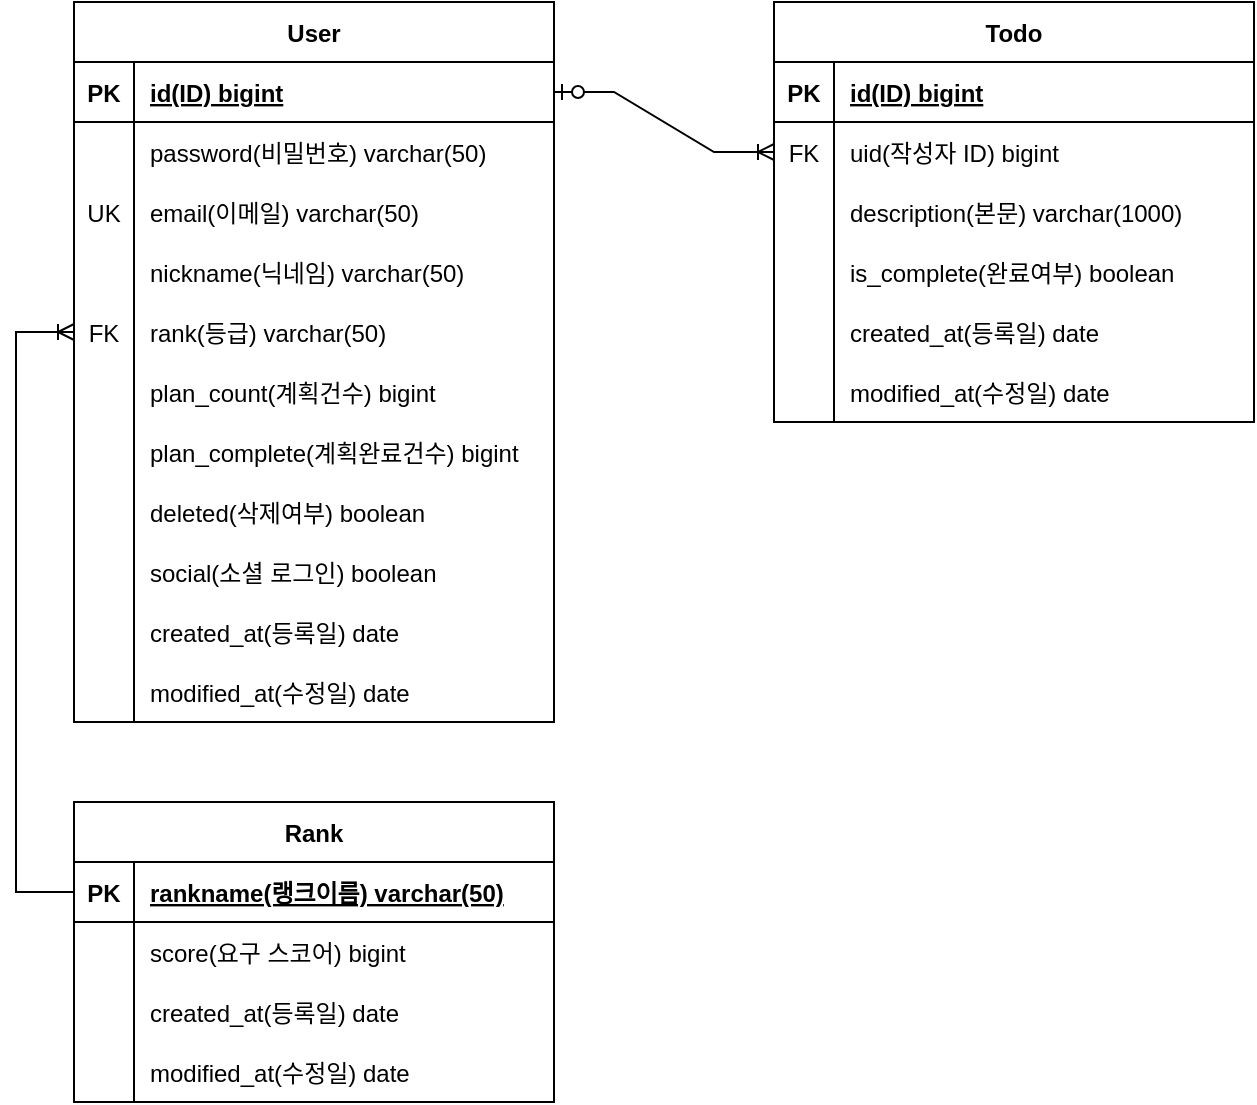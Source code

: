 <mxfile version="21.0.4" type="device"><diagram name="페이지-1" id="YQRJTnekkFd-WEFQAHeL"><mxGraphModel dx="1434" dy="764" grid="1" gridSize="10" guides="1" tooltips="1" connect="1" arrows="1" fold="1" page="1" pageScale="1" pageWidth="827" pageHeight="1169" math="0" shadow="0"><root><mxCell id="0"/><mxCell id="1" parent="0"/><mxCell id="dXFL_l1qAv6uKY_AvXay-1" value="User" style="shape=table;startSize=30;container=1;collapsible=1;childLayout=tableLayout;fixedRows=1;rowLines=0;fontStyle=1;align=center;resizeLast=1;" vertex="1" parent="1"><mxGeometry x="119" y="70" width="240" height="360" as="geometry"/></mxCell><mxCell id="dXFL_l1qAv6uKY_AvXay-2" value="" style="shape=tableRow;horizontal=0;startSize=0;swimlaneHead=0;swimlaneBody=0;fillColor=none;collapsible=0;dropTarget=0;points=[[0,0.5],[1,0.5]];portConstraint=eastwest;top=0;left=0;right=0;bottom=1;" vertex="1" parent="dXFL_l1qAv6uKY_AvXay-1"><mxGeometry y="30" width="240" height="30" as="geometry"/></mxCell><mxCell id="dXFL_l1qAv6uKY_AvXay-3" value="PK" style="shape=partialRectangle;connectable=0;fillColor=none;top=0;left=0;bottom=0;right=0;fontStyle=1;overflow=hidden;" vertex="1" parent="dXFL_l1qAv6uKY_AvXay-2"><mxGeometry width="30" height="30" as="geometry"><mxRectangle width="30" height="30" as="alternateBounds"/></mxGeometry></mxCell><mxCell id="dXFL_l1qAv6uKY_AvXay-4" value="id(ID) bigint" style="shape=partialRectangle;connectable=0;fillColor=none;top=0;left=0;bottom=0;right=0;align=left;spacingLeft=6;fontStyle=5;overflow=hidden;" vertex="1" parent="dXFL_l1qAv6uKY_AvXay-2"><mxGeometry x="30" width="210" height="30" as="geometry"><mxRectangle width="210" height="30" as="alternateBounds"/></mxGeometry></mxCell><mxCell id="dXFL_l1qAv6uKY_AvXay-5" value="" style="shape=tableRow;horizontal=0;startSize=0;swimlaneHead=0;swimlaneBody=0;fillColor=none;collapsible=0;dropTarget=0;points=[[0,0.5],[1,0.5]];portConstraint=eastwest;top=0;left=0;right=0;bottom=0;" vertex="1" parent="dXFL_l1qAv6uKY_AvXay-1"><mxGeometry y="60" width="240" height="30" as="geometry"/></mxCell><mxCell id="dXFL_l1qAv6uKY_AvXay-6" value="" style="shape=partialRectangle;connectable=0;fillColor=none;top=0;left=0;bottom=0;right=0;editable=1;overflow=hidden;" vertex="1" parent="dXFL_l1qAv6uKY_AvXay-5"><mxGeometry width="30" height="30" as="geometry"><mxRectangle width="30" height="30" as="alternateBounds"/></mxGeometry></mxCell><mxCell id="dXFL_l1qAv6uKY_AvXay-7" value="password(비밀번호) varchar(50)" style="shape=partialRectangle;connectable=0;fillColor=none;top=0;left=0;bottom=0;right=0;align=left;spacingLeft=6;overflow=hidden;" vertex="1" parent="dXFL_l1qAv6uKY_AvXay-5"><mxGeometry x="30" width="210" height="30" as="geometry"><mxRectangle width="210" height="30" as="alternateBounds"/></mxGeometry></mxCell><mxCell id="dXFL_l1qAv6uKY_AvXay-8" value="" style="shape=tableRow;horizontal=0;startSize=0;swimlaneHead=0;swimlaneBody=0;fillColor=none;collapsible=0;dropTarget=0;points=[[0,0.5],[1,0.5]];portConstraint=eastwest;top=0;left=0;right=0;bottom=0;" vertex="1" parent="dXFL_l1qAv6uKY_AvXay-1"><mxGeometry y="90" width="240" height="30" as="geometry"/></mxCell><mxCell id="dXFL_l1qAv6uKY_AvXay-9" value="UK" style="shape=partialRectangle;connectable=0;fillColor=none;top=0;left=0;bottom=0;right=0;editable=1;overflow=hidden;" vertex="1" parent="dXFL_l1qAv6uKY_AvXay-8"><mxGeometry width="30" height="30" as="geometry"><mxRectangle width="30" height="30" as="alternateBounds"/></mxGeometry></mxCell><mxCell id="dXFL_l1qAv6uKY_AvXay-10" value="email(이메일) varchar(50)" style="shape=partialRectangle;connectable=0;fillColor=none;top=0;left=0;bottom=0;right=0;align=left;spacingLeft=6;overflow=hidden;" vertex="1" parent="dXFL_l1qAv6uKY_AvXay-8"><mxGeometry x="30" width="210" height="30" as="geometry"><mxRectangle width="210" height="30" as="alternateBounds"/></mxGeometry></mxCell><mxCell id="dXFL_l1qAv6uKY_AvXay-11" value="" style="shape=tableRow;horizontal=0;startSize=0;swimlaneHead=0;swimlaneBody=0;fillColor=none;collapsible=0;dropTarget=0;points=[[0,0.5],[1,0.5]];portConstraint=eastwest;top=0;left=0;right=0;bottom=0;" vertex="1" parent="dXFL_l1qAv6uKY_AvXay-1"><mxGeometry y="120" width="240" height="30" as="geometry"/></mxCell><mxCell id="dXFL_l1qAv6uKY_AvXay-12" value="" style="shape=partialRectangle;connectable=0;fillColor=none;top=0;left=0;bottom=0;right=0;editable=1;overflow=hidden;" vertex="1" parent="dXFL_l1qAv6uKY_AvXay-11"><mxGeometry width="30" height="30" as="geometry"><mxRectangle width="30" height="30" as="alternateBounds"/></mxGeometry></mxCell><mxCell id="dXFL_l1qAv6uKY_AvXay-13" value="nickname(닉네임) varchar(50)" style="shape=partialRectangle;connectable=0;fillColor=none;top=0;left=0;bottom=0;right=0;align=left;spacingLeft=6;overflow=hidden;" vertex="1" parent="dXFL_l1qAv6uKY_AvXay-11"><mxGeometry x="30" width="210" height="30" as="geometry"><mxRectangle width="210" height="30" as="alternateBounds"/></mxGeometry></mxCell><mxCell id="dXFL_l1qAv6uKY_AvXay-26" value="" style="shape=tableRow;horizontal=0;startSize=0;swimlaneHead=0;swimlaneBody=0;fillColor=none;collapsible=0;dropTarget=0;points=[[0,0.5],[1,0.5]];portConstraint=eastwest;top=0;left=0;right=0;bottom=0;" vertex="1" parent="dXFL_l1qAv6uKY_AvXay-1"><mxGeometry y="150" width="240" height="30" as="geometry"/></mxCell><mxCell id="dXFL_l1qAv6uKY_AvXay-27" value="FK" style="shape=partialRectangle;connectable=0;fillColor=none;top=0;left=0;bottom=0;right=0;editable=1;overflow=hidden;" vertex="1" parent="dXFL_l1qAv6uKY_AvXay-26"><mxGeometry width="30" height="30" as="geometry"><mxRectangle width="30" height="30" as="alternateBounds"/></mxGeometry></mxCell><mxCell id="dXFL_l1qAv6uKY_AvXay-28" value="rank(등급) varchar(50)" style="shape=partialRectangle;connectable=0;fillColor=none;top=0;left=0;bottom=0;right=0;align=left;spacingLeft=6;overflow=hidden;" vertex="1" parent="dXFL_l1qAv6uKY_AvXay-26"><mxGeometry x="30" width="210" height="30" as="geometry"><mxRectangle width="210" height="30" as="alternateBounds"/></mxGeometry></mxCell><mxCell id="dXFL_l1qAv6uKY_AvXay-29" value="" style="shape=tableRow;horizontal=0;startSize=0;swimlaneHead=0;swimlaneBody=0;fillColor=none;collapsible=0;dropTarget=0;points=[[0,0.5],[1,0.5]];portConstraint=eastwest;top=0;left=0;right=0;bottom=0;" vertex="1" parent="dXFL_l1qAv6uKY_AvXay-1"><mxGeometry y="180" width="240" height="30" as="geometry"/></mxCell><mxCell id="dXFL_l1qAv6uKY_AvXay-30" value="" style="shape=partialRectangle;connectable=0;fillColor=none;top=0;left=0;bottom=0;right=0;editable=1;overflow=hidden;" vertex="1" parent="dXFL_l1qAv6uKY_AvXay-29"><mxGeometry width="30" height="30" as="geometry"><mxRectangle width="30" height="30" as="alternateBounds"/></mxGeometry></mxCell><mxCell id="dXFL_l1qAv6uKY_AvXay-31" value="plan_count(계획건수) bigint" style="shape=partialRectangle;connectable=0;fillColor=none;top=0;left=0;bottom=0;right=0;align=left;spacingLeft=6;overflow=hidden;" vertex="1" parent="dXFL_l1qAv6uKY_AvXay-29"><mxGeometry x="30" width="210" height="30" as="geometry"><mxRectangle width="210" height="30" as="alternateBounds"/></mxGeometry></mxCell><mxCell id="dXFL_l1qAv6uKY_AvXay-32" value="" style="shape=tableRow;horizontal=0;startSize=0;swimlaneHead=0;swimlaneBody=0;fillColor=none;collapsible=0;dropTarget=0;points=[[0,0.5],[1,0.5]];portConstraint=eastwest;top=0;left=0;right=0;bottom=0;" vertex="1" parent="dXFL_l1qAv6uKY_AvXay-1"><mxGeometry y="210" width="240" height="30" as="geometry"/></mxCell><mxCell id="dXFL_l1qAv6uKY_AvXay-33" value="" style="shape=partialRectangle;connectable=0;fillColor=none;top=0;left=0;bottom=0;right=0;editable=1;overflow=hidden;" vertex="1" parent="dXFL_l1qAv6uKY_AvXay-32"><mxGeometry width="30" height="30" as="geometry"><mxRectangle width="30" height="30" as="alternateBounds"/></mxGeometry></mxCell><mxCell id="dXFL_l1qAv6uKY_AvXay-34" value="plan_complete(계획완료건수) bigint" style="shape=partialRectangle;connectable=0;fillColor=none;top=0;left=0;bottom=0;right=0;align=left;spacingLeft=6;overflow=hidden;" vertex="1" parent="dXFL_l1qAv6uKY_AvXay-32"><mxGeometry x="30" width="210" height="30" as="geometry"><mxRectangle width="210" height="30" as="alternateBounds"/></mxGeometry></mxCell><mxCell id="dXFL_l1qAv6uKY_AvXay-14" value="" style="shape=tableRow;horizontal=0;startSize=0;swimlaneHead=0;swimlaneBody=0;fillColor=none;collapsible=0;dropTarget=0;points=[[0,0.5],[1,0.5]];portConstraint=eastwest;top=0;left=0;right=0;bottom=0;" vertex="1" parent="dXFL_l1qAv6uKY_AvXay-1"><mxGeometry y="240" width="240" height="30" as="geometry"/></mxCell><mxCell id="dXFL_l1qAv6uKY_AvXay-15" value="" style="shape=partialRectangle;connectable=0;fillColor=none;top=0;left=0;bottom=0;right=0;editable=1;overflow=hidden;" vertex="1" parent="dXFL_l1qAv6uKY_AvXay-14"><mxGeometry width="30" height="30" as="geometry"><mxRectangle width="30" height="30" as="alternateBounds"/></mxGeometry></mxCell><mxCell id="dXFL_l1qAv6uKY_AvXay-16" value="deleted(삭제여부) boolean" style="shape=partialRectangle;connectable=0;fillColor=none;top=0;left=0;bottom=0;right=0;align=left;spacingLeft=6;overflow=hidden;" vertex="1" parent="dXFL_l1qAv6uKY_AvXay-14"><mxGeometry x="30" width="210" height="30" as="geometry"><mxRectangle width="210" height="30" as="alternateBounds"/></mxGeometry></mxCell><mxCell id="dXFL_l1qAv6uKY_AvXay-17" value="" style="shape=tableRow;horizontal=0;startSize=0;swimlaneHead=0;swimlaneBody=0;fillColor=none;collapsible=0;dropTarget=0;points=[[0,0.5],[1,0.5]];portConstraint=eastwest;top=0;left=0;right=0;bottom=0;" vertex="1" parent="dXFL_l1qAv6uKY_AvXay-1"><mxGeometry y="270" width="240" height="30" as="geometry"/></mxCell><mxCell id="dXFL_l1qAv6uKY_AvXay-18" value="" style="shape=partialRectangle;connectable=0;fillColor=none;top=0;left=0;bottom=0;right=0;editable=1;overflow=hidden;" vertex="1" parent="dXFL_l1qAv6uKY_AvXay-17"><mxGeometry width="30" height="30" as="geometry"><mxRectangle width="30" height="30" as="alternateBounds"/></mxGeometry></mxCell><mxCell id="dXFL_l1qAv6uKY_AvXay-19" value="social(소셜 로그인) boolean" style="shape=partialRectangle;connectable=0;fillColor=none;top=0;left=0;bottom=0;right=0;align=left;spacingLeft=6;overflow=hidden;" vertex="1" parent="dXFL_l1qAv6uKY_AvXay-17"><mxGeometry x="30" width="210" height="30" as="geometry"><mxRectangle width="210" height="30" as="alternateBounds"/></mxGeometry></mxCell><mxCell id="dXFL_l1qAv6uKY_AvXay-20" value="" style="shape=tableRow;horizontal=0;startSize=0;swimlaneHead=0;swimlaneBody=0;fillColor=none;collapsible=0;dropTarget=0;points=[[0,0.5],[1,0.5]];portConstraint=eastwest;top=0;left=0;right=0;bottom=0;" vertex="1" parent="dXFL_l1qAv6uKY_AvXay-1"><mxGeometry y="300" width="240" height="30" as="geometry"/></mxCell><mxCell id="dXFL_l1qAv6uKY_AvXay-21" value="" style="shape=partialRectangle;connectable=0;fillColor=none;top=0;left=0;bottom=0;right=0;editable=1;overflow=hidden;" vertex="1" parent="dXFL_l1qAv6uKY_AvXay-20"><mxGeometry width="30" height="30" as="geometry"><mxRectangle width="30" height="30" as="alternateBounds"/></mxGeometry></mxCell><mxCell id="dXFL_l1qAv6uKY_AvXay-22" value="created_at(등록일) date" style="shape=partialRectangle;connectable=0;fillColor=none;top=0;left=0;bottom=0;right=0;align=left;spacingLeft=6;overflow=hidden;" vertex="1" parent="dXFL_l1qAv6uKY_AvXay-20"><mxGeometry x="30" width="210" height="30" as="geometry"><mxRectangle width="210" height="30" as="alternateBounds"/></mxGeometry></mxCell><mxCell id="dXFL_l1qAv6uKY_AvXay-23" value="" style="shape=tableRow;horizontal=0;startSize=0;swimlaneHead=0;swimlaneBody=0;fillColor=none;collapsible=0;dropTarget=0;points=[[0,0.5],[1,0.5]];portConstraint=eastwest;top=0;left=0;right=0;bottom=0;" vertex="1" parent="dXFL_l1qAv6uKY_AvXay-1"><mxGeometry y="330" width="240" height="30" as="geometry"/></mxCell><mxCell id="dXFL_l1qAv6uKY_AvXay-24" value="" style="shape=partialRectangle;connectable=0;fillColor=none;top=0;left=0;bottom=0;right=0;editable=1;overflow=hidden;" vertex="1" parent="dXFL_l1qAv6uKY_AvXay-23"><mxGeometry width="30" height="30" as="geometry"><mxRectangle width="30" height="30" as="alternateBounds"/></mxGeometry></mxCell><mxCell id="dXFL_l1qAv6uKY_AvXay-25" value="modified_at(수정일) date" style="shape=partialRectangle;connectable=0;fillColor=none;top=0;left=0;bottom=0;right=0;align=left;spacingLeft=6;overflow=hidden;" vertex="1" parent="dXFL_l1qAv6uKY_AvXay-23"><mxGeometry x="30" width="210" height="30" as="geometry"><mxRectangle width="210" height="30" as="alternateBounds"/></mxGeometry></mxCell><mxCell id="dXFL_l1qAv6uKY_AvXay-35" value="Todo" style="shape=table;startSize=30;container=1;collapsible=1;childLayout=tableLayout;fixedRows=1;rowLines=0;fontStyle=1;align=center;resizeLast=1;" vertex="1" parent="1"><mxGeometry x="469" y="70" width="240" height="210" as="geometry"/></mxCell><mxCell id="dXFL_l1qAv6uKY_AvXay-36" value="" style="shape=tableRow;horizontal=0;startSize=0;swimlaneHead=0;swimlaneBody=0;fillColor=none;collapsible=0;dropTarget=0;points=[[0,0.5],[1,0.5]];portConstraint=eastwest;top=0;left=0;right=0;bottom=1;" vertex="1" parent="dXFL_l1qAv6uKY_AvXay-35"><mxGeometry y="30" width="240" height="30" as="geometry"/></mxCell><mxCell id="dXFL_l1qAv6uKY_AvXay-37" value="PK" style="shape=partialRectangle;connectable=0;fillColor=none;top=0;left=0;bottom=0;right=0;fontStyle=1;overflow=hidden;" vertex="1" parent="dXFL_l1qAv6uKY_AvXay-36"><mxGeometry width="30" height="30" as="geometry"><mxRectangle width="30" height="30" as="alternateBounds"/></mxGeometry></mxCell><mxCell id="dXFL_l1qAv6uKY_AvXay-38" value="id(ID) bigint" style="shape=partialRectangle;connectable=0;fillColor=none;top=0;left=0;bottom=0;right=0;align=left;spacingLeft=6;fontStyle=5;overflow=hidden;" vertex="1" parent="dXFL_l1qAv6uKY_AvXay-36"><mxGeometry x="30" width="210" height="30" as="geometry"><mxRectangle width="210" height="30" as="alternateBounds"/></mxGeometry></mxCell><mxCell id="dXFL_l1qAv6uKY_AvXay-39" value="" style="shape=tableRow;horizontal=0;startSize=0;swimlaneHead=0;swimlaneBody=0;fillColor=none;collapsible=0;dropTarget=0;points=[[0,0.5],[1,0.5]];portConstraint=eastwest;top=0;left=0;right=0;bottom=0;" vertex="1" parent="dXFL_l1qAv6uKY_AvXay-35"><mxGeometry y="60" width="240" height="30" as="geometry"/></mxCell><mxCell id="dXFL_l1qAv6uKY_AvXay-40" value="FK" style="shape=partialRectangle;connectable=0;fillColor=none;top=0;left=0;bottom=0;right=0;editable=1;overflow=hidden;" vertex="1" parent="dXFL_l1qAv6uKY_AvXay-39"><mxGeometry width="30" height="30" as="geometry"><mxRectangle width="30" height="30" as="alternateBounds"/></mxGeometry></mxCell><mxCell id="dXFL_l1qAv6uKY_AvXay-41" value="uid(작성자 ID) bigint" style="shape=partialRectangle;connectable=0;fillColor=none;top=0;left=0;bottom=0;right=0;align=left;spacingLeft=6;overflow=hidden;" vertex="1" parent="dXFL_l1qAv6uKY_AvXay-39"><mxGeometry x="30" width="210" height="30" as="geometry"><mxRectangle width="210" height="30" as="alternateBounds"/></mxGeometry></mxCell><mxCell id="dXFL_l1qAv6uKY_AvXay-42" value="" style="shape=tableRow;horizontal=0;startSize=0;swimlaneHead=0;swimlaneBody=0;fillColor=none;collapsible=0;dropTarget=0;points=[[0,0.5],[1,0.5]];portConstraint=eastwest;top=0;left=0;right=0;bottom=0;" vertex="1" parent="dXFL_l1qAv6uKY_AvXay-35"><mxGeometry y="90" width="240" height="30" as="geometry"/></mxCell><mxCell id="dXFL_l1qAv6uKY_AvXay-43" value="" style="shape=partialRectangle;connectable=0;fillColor=none;top=0;left=0;bottom=0;right=0;editable=1;overflow=hidden;" vertex="1" parent="dXFL_l1qAv6uKY_AvXay-42"><mxGeometry width="30" height="30" as="geometry"><mxRectangle width="30" height="30" as="alternateBounds"/></mxGeometry></mxCell><mxCell id="dXFL_l1qAv6uKY_AvXay-44" value="description(본문) varchar(1000)" style="shape=partialRectangle;connectable=0;fillColor=none;top=0;left=0;bottom=0;right=0;align=left;spacingLeft=6;overflow=hidden;" vertex="1" parent="dXFL_l1qAv6uKY_AvXay-42"><mxGeometry x="30" width="210" height="30" as="geometry"><mxRectangle width="210" height="30" as="alternateBounds"/></mxGeometry></mxCell><mxCell id="dXFL_l1qAv6uKY_AvXay-45" value="" style="shape=tableRow;horizontal=0;startSize=0;swimlaneHead=0;swimlaneBody=0;fillColor=none;collapsible=0;dropTarget=0;points=[[0,0.5],[1,0.5]];portConstraint=eastwest;top=0;left=0;right=0;bottom=0;" vertex="1" parent="dXFL_l1qAv6uKY_AvXay-35"><mxGeometry y="120" width="240" height="30" as="geometry"/></mxCell><mxCell id="dXFL_l1qAv6uKY_AvXay-46" value="" style="shape=partialRectangle;connectable=0;fillColor=none;top=0;left=0;bottom=0;right=0;editable=1;overflow=hidden;" vertex="1" parent="dXFL_l1qAv6uKY_AvXay-45"><mxGeometry width="30" height="30" as="geometry"><mxRectangle width="30" height="30" as="alternateBounds"/></mxGeometry></mxCell><mxCell id="dXFL_l1qAv6uKY_AvXay-47" value="is_complete(완료여부) boolean" style="shape=partialRectangle;connectable=0;fillColor=none;top=0;left=0;bottom=0;right=0;align=left;spacingLeft=6;overflow=hidden;" vertex="1" parent="dXFL_l1qAv6uKY_AvXay-45"><mxGeometry x="30" width="210" height="30" as="geometry"><mxRectangle width="210" height="30" as="alternateBounds"/></mxGeometry></mxCell><mxCell id="dXFL_l1qAv6uKY_AvXay-63" value="" style="shape=tableRow;horizontal=0;startSize=0;swimlaneHead=0;swimlaneBody=0;fillColor=none;collapsible=0;dropTarget=0;points=[[0,0.5],[1,0.5]];portConstraint=eastwest;top=0;left=0;right=0;bottom=0;" vertex="1" parent="dXFL_l1qAv6uKY_AvXay-35"><mxGeometry y="150" width="240" height="30" as="geometry"/></mxCell><mxCell id="dXFL_l1qAv6uKY_AvXay-64" value="" style="shape=partialRectangle;connectable=0;fillColor=none;top=0;left=0;bottom=0;right=0;editable=1;overflow=hidden;" vertex="1" parent="dXFL_l1qAv6uKY_AvXay-63"><mxGeometry width="30" height="30" as="geometry"><mxRectangle width="30" height="30" as="alternateBounds"/></mxGeometry></mxCell><mxCell id="dXFL_l1qAv6uKY_AvXay-65" value="created_at(등록일) date" style="shape=partialRectangle;connectable=0;fillColor=none;top=0;left=0;bottom=0;right=0;align=left;spacingLeft=6;overflow=hidden;" vertex="1" parent="dXFL_l1qAv6uKY_AvXay-63"><mxGeometry x="30" width="210" height="30" as="geometry"><mxRectangle width="210" height="30" as="alternateBounds"/></mxGeometry></mxCell><mxCell id="dXFL_l1qAv6uKY_AvXay-66" value="" style="shape=tableRow;horizontal=0;startSize=0;swimlaneHead=0;swimlaneBody=0;fillColor=none;collapsible=0;dropTarget=0;points=[[0,0.5],[1,0.5]];portConstraint=eastwest;top=0;left=0;right=0;bottom=0;" vertex="1" parent="dXFL_l1qAv6uKY_AvXay-35"><mxGeometry y="180" width="240" height="30" as="geometry"/></mxCell><mxCell id="dXFL_l1qAv6uKY_AvXay-67" value="" style="shape=partialRectangle;connectable=0;fillColor=none;top=0;left=0;bottom=0;right=0;editable=1;overflow=hidden;" vertex="1" parent="dXFL_l1qAv6uKY_AvXay-66"><mxGeometry width="30" height="30" as="geometry"><mxRectangle width="30" height="30" as="alternateBounds"/></mxGeometry></mxCell><mxCell id="dXFL_l1qAv6uKY_AvXay-68" value="modified_at(수정일) date" style="shape=partialRectangle;connectable=0;fillColor=none;top=0;left=0;bottom=0;right=0;align=left;spacingLeft=6;overflow=hidden;" vertex="1" parent="dXFL_l1qAv6uKY_AvXay-66"><mxGeometry x="30" width="210" height="30" as="geometry"><mxRectangle width="210" height="30" as="alternateBounds"/></mxGeometry></mxCell><mxCell id="dXFL_l1qAv6uKY_AvXay-70" value="" style="edgeStyle=entityRelationEdgeStyle;fontSize=12;html=1;endArrow=ERoneToMany;startArrow=ERzeroToOne;rounded=0;entryX=0;entryY=0.5;entryDx=0;entryDy=0;exitX=1;exitY=0.5;exitDx=0;exitDy=0;" edge="1" parent="1" source="dXFL_l1qAv6uKY_AvXay-2" target="dXFL_l1qAv6uKY_AvXay-39"><mxGeometry width="100" height="100" relative="1" as="geometry"><mxPoint x="359" y="250" as="sourcePoint"/><mxPoint x="459" y="150" as="targetPoint"/></mxGeometry></mxCell><mxCell id="dXFL_l1qAv6uKY_AvXay-71" value="Rank" style="shape=table;startSize=30;container=1;collapsible=1;childLayout=tableLayout;fixedRows=1;rowLines=0;fontStyle=1;align=center;resizeLast=1;" vertex="1" parent="1"><mxGeometry x="119" y="470" width="240" height="150" as="geometry"/></mxCell><mxCell id="dXFL_l1qAv6uKY_AvXay-72" value="" style="shape=tableRow;horizontal=0;startSize=0;swimlaneHead=0;swimlaneBody=0;fillColor=none;collapsible=0;dropTarget=0;points=[[0,0.5],[1,0.5]];portConstraint=eastwest;top=0;left=0;right=0;bottom=1;" vertex="1" parent="dXFL_l1qAv6uKY_AvXay-71"><mxGeometry y="30" width="240" height="30" as="geometry"/></mxCell><mxCell id="dXFL_l1qAv6uKY_AvXay-73" value="PK" style="shape=partialRectangle;connectable=0;fillColor=none;top=0;left=0;bottom=0;right=0;fontStyle=1;overflow=hidden;" vertex="1" parent="dXFL_l1qAv6uKY_AvXay-72"><mxGeometry width="30" height="30" as="geometry"><mxRectangle width="30" height="30" as="alternateBounds"/></mxGeometry></mxCell><mxCell id="dXFL_l1qAv6uKY_AvXay-74" value="rankname(랭크이름) varchar(50)" style="shape=partialRectangle;connectable=0;fillColor=none;top=0;left=0;bottom=0;right=0;align=left;spacingLeft=6;fontStyle=5;overflow=hidden;" vertex="1" parent="dXFL_l1qAv6uKY_AvXay-72"><mxGeometry x="30" width="210" height="30" as="geometry"><mxRectangle width="210" height="30" as="alternateBounds"/></mxGeometry></mxCell><mxCell id="dXFL_l1qAv6uKY_AvXay-75" value="" style="shape=tableRow;horizontal=0;startSize=0;swimlaneHead=0;swimlaneBody=0;fillColor=none;collapsible=0;dropTarget=0;points=[[0,0.5],[1,0.5]];portConstraint=eastwest;top=0;left=0;right=0;bottom=0;" vertex="1" parent="dXFL_l1qAv6uKY_AvXay-71"><mxGeometry y="60" width="240" height="30" as="geometry"/></mxCell><mxCell id="dXFL_l1qAv6uKY_AvXay-76" value="" style="shape=partialRectangle;connectable=0;fillColor=none;top=0;left=0;bottom=0;right=0;editable=1;overflow=hidden;" vertex="1" parent="dXFL_l1qAv6uKY_AvXay-75"><mxGeometry width="30" height="30" as="geometry"><mxRectangle width="30" height="30" as="alternateBounds"/></mxGeometry></mxCell><mxCell id="dXFL_l1qAv6uKY_AvXay-77" value="score(요구 스코어) bigint" style="shape=partialRectangle;connectable=0;fillColor=none;top=0;left=0;bottom=0;right=0;align=left;spacingLeft=6;overflow=hidden;" vertex="1" parent="dXFL_l1qAv6uKY_AvXay-75"><mxGeometry x="30" width="210" height="30" as="geometry"><mxRectangle width="210" height="30" as="alternateBounds"/></mxGeometry></mxCell><mxCell id="dXFL_l1qAv6uKY_AvXay-99" value="" style="shape=tableRow;horizontal=0;startSize=0;swimlaneHead=0;swimlaneBody=0;fillColor=none;collapsible=0;dropTarget=0;points=[[0,0.5],[1,0.5]];portConstraint=eastwest;top=0;left=0;right=0;bottom=0;" vertex="1" parent="dXFL_l1qAv6uKY_AvXay-71"><mxGeometry y="90" width="240" height="30" as="geometry"/></mxCell><mxCell id="dXFL_l1qAv6uKY_AvXay-100" value="" style="shape=partialRectangle;connectable=0;fillColor=none;top=0;left=0;bottom=0;right=0;editable=1;overflow=hidden;" vertex="1" parent="dXFL_l1qAv6uKY_AvXay-99"><mxGeometry width="30" height="30" as="geometry"><mxRectangle width="30" height="30" as="alternateBounds"/></mxGeometry></mxCell><mxCell id="dXFL_l1qAv6uKY_AvXay-101" value="created_at(등록일) date" style="shape=partialRectangle;connectable=0;fillColor=none;top=0;left=0;bottom=0;right=0;align=left;spacingLeft=6;overflow=hidden;" vertex="1" parent="dXFL_l1qAv6uKY_AvXay-99"><mxGeometry x="30" width="210" height="30" as="geometry"><mxRectangle width="210" height="30" as="alternateBounds"/></mxGeometry></mxCell><mxCell id="dXFL_l1qAv6uKY_AvXay-102" value="" style="shape=tableRow;horizontal=0;startSize=0;swimlaneHead=0;swimlaneBody=0;fillColor=none;collapsible=0;dropTarget=0;points=[[0,0.5],[1,0.5]];portConstraint=eastwest;top=0;left=0;right=0;bottom=0;" vertex="1" parent="dXFL_l1qAv6uKY_AvXay-71"><mxGeometry y="120" width="240" height="30" as="geometry"/></mxCell><mxCell id="dXFL_l1qAv6uKY_AvXay-103" value="" style="shape=partialRectangle;connectable=0;fillColor=none;top=0;left=0;bottom=0;right=0;editable=1;overflow=hidden;" vertex="1" parent="dXFL_l1qAv6uKY_AvXay-102"><mxGeometry width="30" height="30" as="geometry"><mxRectangle width="30" height="30" as="alternateBounds"/></mxGeometry></mxCell><mxCell id="dXFL_l1qAv6uKY_AvXay-104" value="modified_at(수정일) date" style="shape=partialRectangle;connectable=0;fillColor=none;top=0;left=0;bottom=0;right=0;align=left;spacingLeft=6;overflow=hidden;" vertex="1" parent="dXFL_l1qAv6uKY_AvXay-102"><mxGeometry x="30" width="210" height="30" as="geometry"><mxRectangle width="210" height="30" as="alternateBounds"/></mxGeometry></mxCell><mxCell id="dXFL_l1qAv6uKY_AvXay-105" value="" style="edgeStyle=elbowEdgeStyle;fontSize=12;html=1;endArrow=ERoneToMany;rounded=0;entryX=0;entryY=0.5;entryDx=0;entryDy=0;exitX=0;exitY=0.5;exitDx=0;exitDy=0;" edge="1" parent="1" source="dXFL_l1qAv6uKY_AvXay-72" target="dXFL_l1qAv6uKY_AvXay-26"><mxGeometry width="100" height="100" relative="1" as="geometry"><mxPoint y="350" as="sourcePoint"/><mxPoint x="100" y="250" as="targetPoint"/><Array as="points"><mxPoint x="90" y="375"/></Array></mxGeometry></mxCell></root></mxGraphModel></diagram></mxfile>